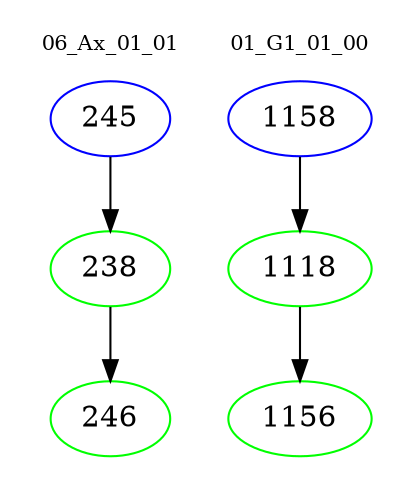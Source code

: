 digraph{
subgraph cluster_0 {
color = white
label = "06_Ax_01_01";
fontsize=10;
T0_245 [label="245", color="blue"]
T0_245 -> T0_238 [color="black"]
T0_238 [label="238", color="green"]
T0_238 -> T0_246 [color="black"]
T0_246 [label="246", color="green"]
}
subgraph cluster_1 {
color = white
label = "01_G1_01_00";
fontsize=10;
T1_1158 [label="1158", color="blue"]
T1_1158 -> T1_1118 [color="black"]
T1_1118 [label="1118", color="green"]
T1_1118 -> T1_1156 [color="black"]
T1_1156 [label="1156", color="green"]
}
}
